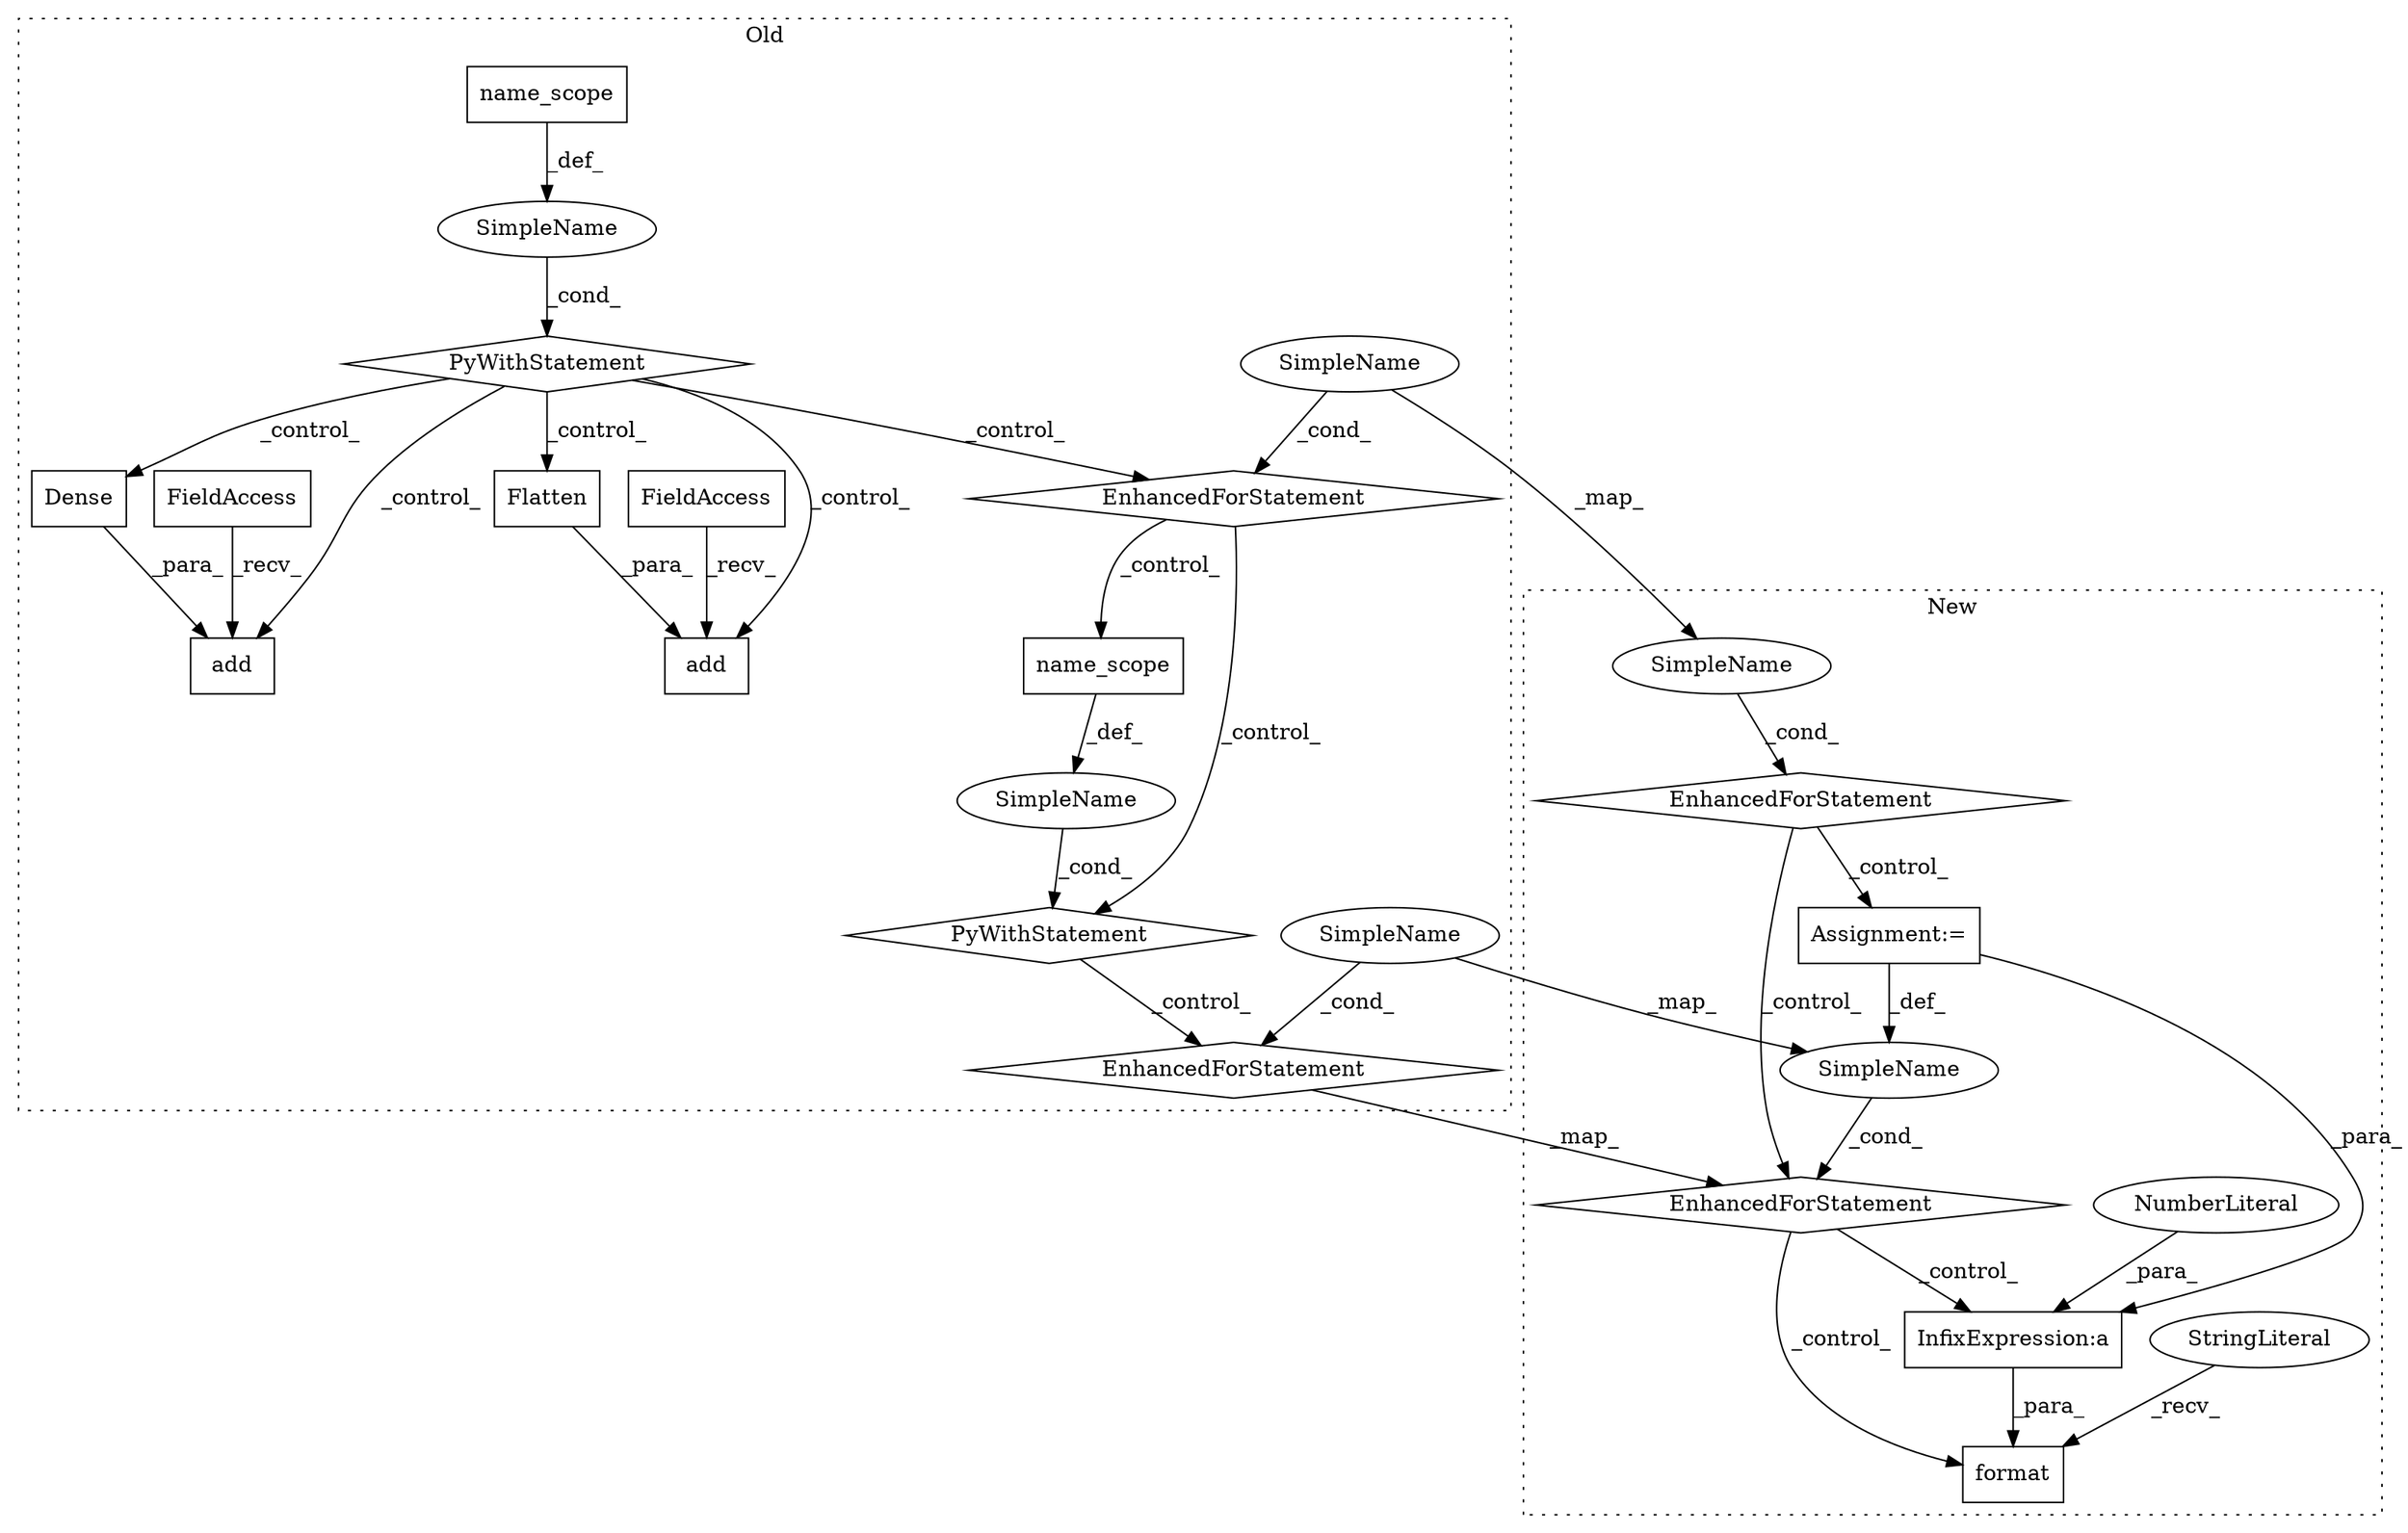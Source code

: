 digraph G {
subgraph cluster0 {
1 [label="Flatten" a="32" s="4855" l="9" shape="box"];
3 [label="SimpleName" a="42" s="" l="" shape="ellipse"];
4 [label="PyWithStatement" a="104" s="3876,3904" l="10,2" shape="diamond"];
5 [label="Dense" a="32" s="4983,5008" l="6,1" shape="box"];
6 [label="add" a="32" s="4848,4864" l="4,1" shape="box"];
7 [label="add" a="32" s="4976,5009" l="4,1" shape="box"];
10 [label="PyWithStatement" a="104" s="3360,3387" l="10,2" shape="diamond"];
13 [label="name_scope" a="32" s="3375" l="12" shape="box"];
14 [label="EnhancedForStatement" a="70" s="3584,3697" l="69,2" shape="diamond"];
15 [label="SimpleName" a="42" s="3657" l="18" shape="ellipse"];
17 [label="name_scope" a="32" s="3892" l="12" shape="box"];
18 [label="SimpleName" a="42" s="" l="" shape="ellipse"];
19 [label="EnhancedForStatement" a="70" s="3918,4047" l="81,2" shape="diamond"];
22 [label="SimpleName" a="42" s="4003" l="12" shape="ellipse"];
24 [label="FieldAccess" a="22" s="4964" l="11" shape="box"];
25 [label="FieldAccess" a="22" s="4836" l="11" shape="box"];
label = "Old";
style="dotted";
}
subgraph cluster1 {
2 [label="EnhancedForStatement" a="70" s="3406,3513" l="63,2" shape="diamond"];
8 [label="InfixExpression:a" a="27" s="4005" l="3" shape="box"];
9 [label="NumberLiteral" a="34" s="4008" l="1" shape="ellipse"];
11 [label="format" a="32" s="3997,4009" l="7,1" shape="box"];
12 [label="StringLiteral" a="45" s="3988" l="8" shape="ellipse"];
16 [label="SimpleName" a="42" s="3473" l="18" shape="ellipse"];
20 [label="EnhancedForStatement" a="70" s="3660,3777" l="69,2" shape="diamond"];
21 [label="SimpleName" a="42" s="3733" l="12" shape="ellipse"];
23 [label="Assignment:=" a="7" s="3660,3777" l="69,2" shape="box"];
label = "New";
style="dotted";
}
1 -> 6 [label="_para_"];
2 -> 20 [label="_control_"];
2 -> 23 [label="_control_"];
3 -> 10 [label="_cond_"];
4 -> 19 [label="_control_"];
5 -> 7 [label="_para_"];
8 -> 11 [label="_para_"];
9 -> 8 [label="_para_"];
10 -> 14 [label="_control_"];
10 -> 5 [label="_control_"];
10 -> 1 [label="_control_"];
10 -> 6 [label="_control_"];
10 -> 7 [label="_control_"];
12 -> 11 [label="_recv_"];
13 -> 3 [label="_def_"];
14 -> 17 [label="_control_"];
14 -> 4 [label="_control_"];
15 -> 16 [label="_map_"];
15 -> 14 [label="_cond_"];
16 -> 2 [label="_cond_"];
17 -> 18 [label="_def_"];
18 -> 4 [label="_cond_"];
19 -> 20 [label="_map_"];
20 -> 8 [label="_control_"];
20 -> 11 [label="_control_"];
21 -> 20 [label="_cond_"];
22 -> 21 [label="_map_"];
22 -> 19 [label="_cond_"];
23 -> 21 [label="_def_"];
23 -> 8 [label="_para_"];
24 -> 7 [label="_recv_"];
25 -> 6 [label="_recv_"];
}